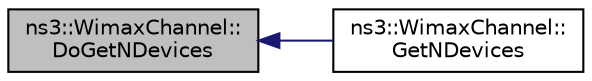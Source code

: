 digraph "ns3::WimaxChannel::DoGetNDevices"
{
  edge [fontname="Helvetica",fontsize="10",labelfontname="Helvetica",labelfontsize="10"];
  node [fontname="Helvetica",fontsize="10",shape=record];
  rankdir="LR";
  Node1 [label="ns3::WimaxChannel::\lDoGetNDevices",height=0.2,width=0.4,color="black", fillcolor="grey75", style="filled", fontcolor="black"];
  Node1 -> Node2 [dir="back",color="midnightblue",fontsize="10",style="solid"];
  Node2 [label="ns3::WimaxChannel::\lGetNDevices",height=0.2,width=0.4,color="black", fillcolor="white", style="filled",URL="$df/d3a/classns3_1_1WimaxChannel.html#a0a5be7c65bdf00cefdace0a434c4956f"];
}
